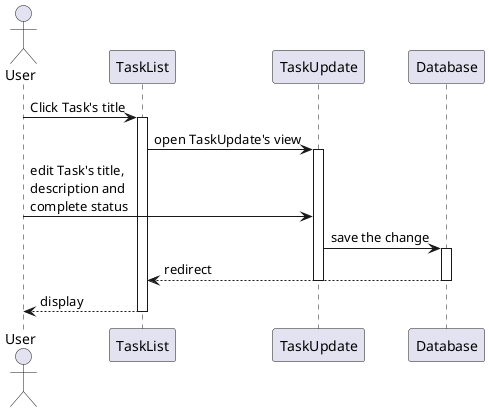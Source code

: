 @startuml
Actor User
User -> TaskList : Click Task's title
activate TaskList
TaskList -> TaskUpdate : open TaskUpdate's view
activate TaskUpdate
User -> TaskUpdate : edit Task's title, \ndescription and \ncomplete status
TaskUpdate -> Database : save the change
activate Database
Database --> TaskList : redirect
deactivate Database
deactivate TaskUpdate
TaskList --> User : display
deactivate TaskList
@enduml